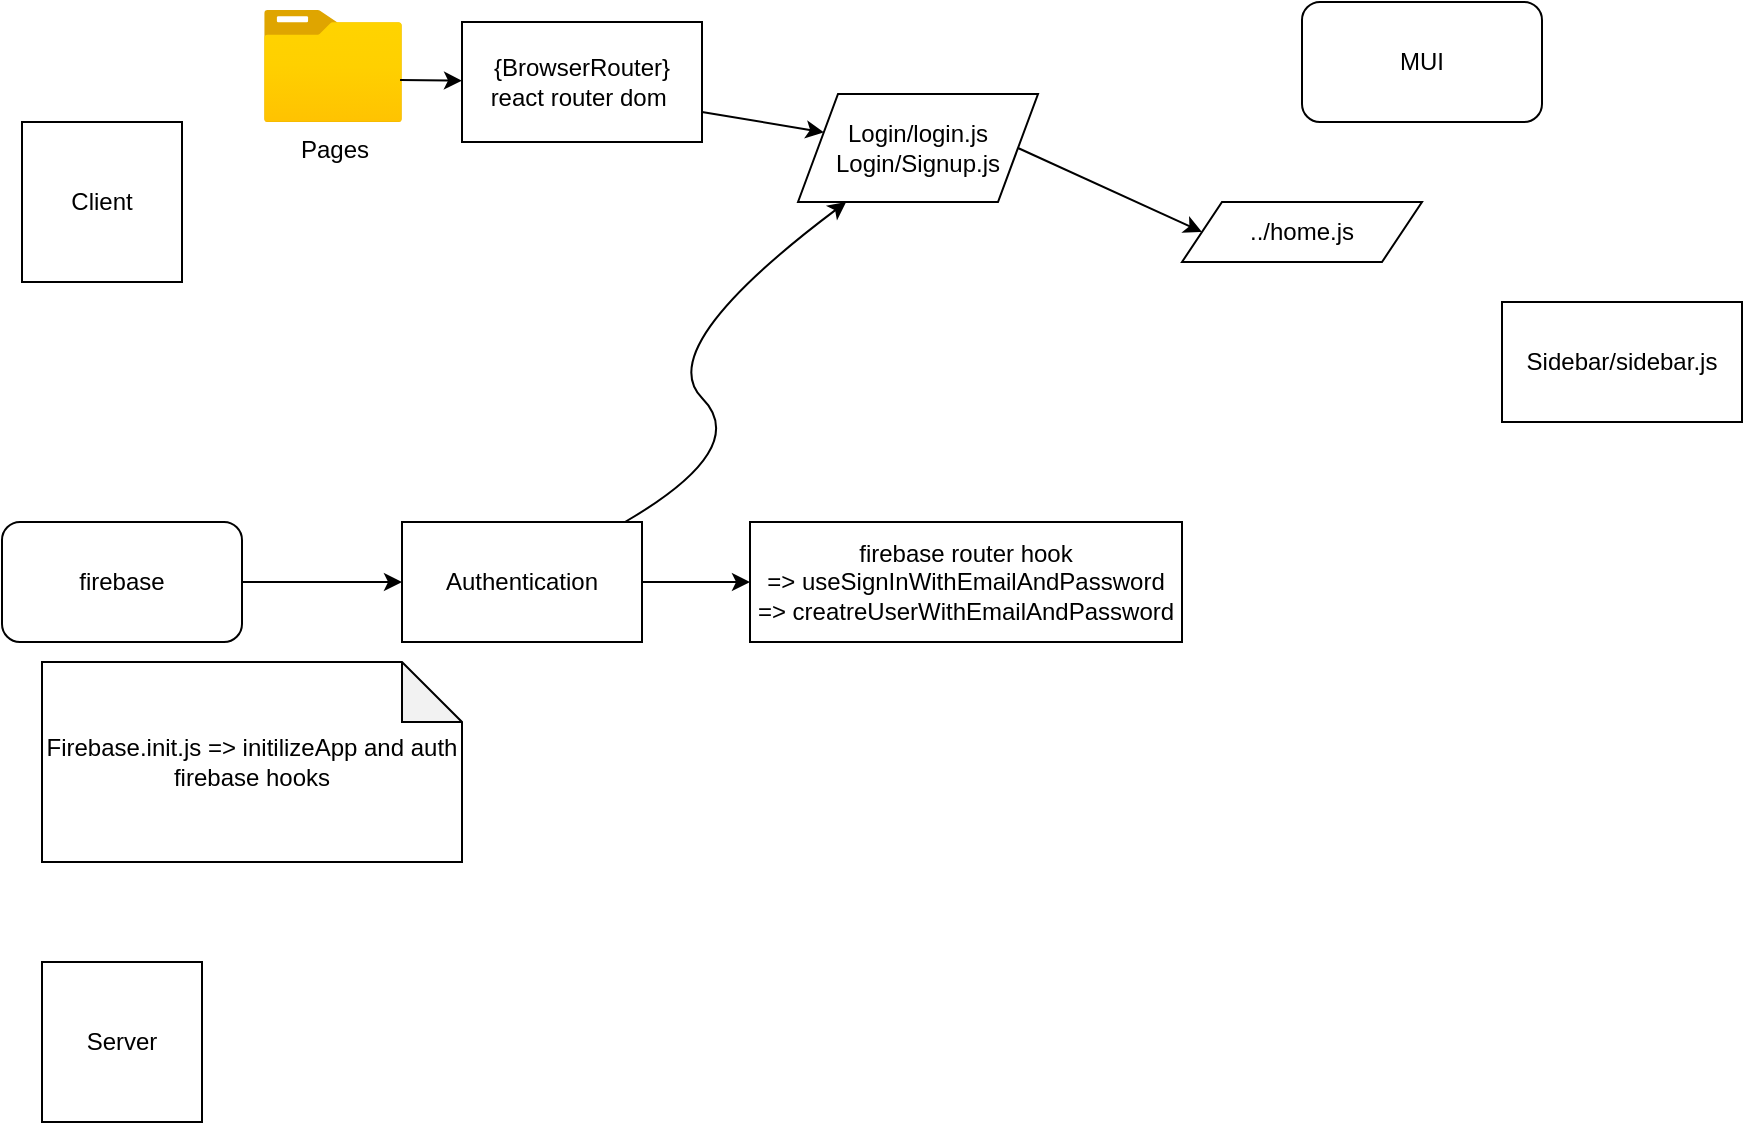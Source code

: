 <mxfile>
    <diagram id="gwv40QGwEeWv1w-gCwQf" name="Page-1">
        <mxGraphModel dx="1060" dy="773" grid="1" gridSize="10" guides="1" tooltips="1" connect="1" arrows="1" fold="1" page="1" pageScale="1" pageWidth="1600" pageHeight="1200" math="0" shadow="0">
            <root>
                <mxCell id="0"/>
                <mxCell id="1" parent="0"/>
                <mxCell id="2" value="Client" style="whiteSpace=wrap;html=1;aspect=fixed;" vertex="1" parent="1">
                    <mxGeometry x="50" y="70" width="80" height="80" as="geometry"/>
                </mxCell>
                <mxCell id="3" value="Server" style="whiteSpace=wrap;html=1;aspect=fixed;" vertex="1" parent="1">
                    <mxGeometry x="60" y="490" width="80" height="80" as="geometry"/>
                </mxCell>
                <mxCell id="4" value="firebase" style="rounded=1;whiteSpace=wrap;html=1;" vertex="1" parent="1">
                    <mxGeometry x="40" y="270" width="120" height="60" as="geometry"/>
                </mxCell>
                <mxCell id="5" value="Authentication" style="rounded=0;whiteSpace=wrap;html=1;" vertex="1" parent="1">
                    <mxGeometry x="240" y="270" width="120" height="60" as="geometry"/>
                </mxCell>
                <mxCell id="6" value="" style="endArrow=classic;html=1;" edge="1" parent="1" source="4" target="5">
                    <mxGeometry width="50" height="50" relative="1" as="geometry">
                        <mxPoint x="350" y="400" as="sourcePoint"/>
                        <mxPoint x="400" y="350" as="targetPoint"/>
                    </mxGeometry>
                </mxCell>
                <mxCell id="7" value="Firebase.init.js =&amp;gt; initilizeApp and auth&lt;br&gt;firebase hooks" style="shape=note;whiteSpace=wrap;html=1;backgroundOutline=1;darkOpacity=0.05;" vertex="1" parent="1">
                    <mxGeometry x="60" y="340" width="210" height="100" as="geometry"/>
                </mxCell>
                <mxCell id="9" value="Pages" style="aspect=fixed;html=1;points=[];align=center;image;fontSize=12;image=img/lib/azure2/general/Folder_Blank.svg;" vertex="1" parent="1">
                    <mxGeometry x="171" y="14" width="69" height="56.0" as="geometry"/>
                </mxCell>
                <mxCell id="11" value="" style="endArrow=classic;html=1;exitX=0.986;exitY=0.625;exitDx=0;exitDy=0;exitPerimeter=0;" edge="1" parent="1" source="9" target="13">
                    <mxGeometry width="50" height="50" relative="1" as="geometry">
                        <mxPoint x="350" y="370" as="sourcePoint"/>
                        <mxPoint x="230" y="120" as="targetPoint"/>
                    </mxGeometry>
                </mxCell>
                <mxCell id="13" value="{BrowserRouter} react router dom&amp;nbsp;" style="rounded=0;whiteSpace=wrap;html=1;" vertex="1" parent="1">
                    <mxGeometry x="270" y="20" width="120" height="60" as="geometry"/>
                </mxCell>
                <mxCell id="18" value="" style="endArrow=classic;html=1;exitX=1;exitY=0.5;exitDx=0;exitDy=0;entryX=0;entryY=0.5;entryDx=0;entryDy=0;" edge="1" parent="1" source="24" target="23">
                    <mxGeometry width="50" height="50" relative="1" as="geometry">
                        <mxPoint x="350" y="360" as="sourcePoint"/>
                        <mxPoint x="414" y="50" as="targetPoint"/>
                    </mxGeometry>
                </mxCell>
                <mxCell id="19" value="MUI" style="rounded=1;whiteSpace=wrap;html=1;" vertex="1" parent="1">
                    <mxGeometry x="690" y="10" width="120" height="60" as="geometry"/>
                </mxCell>
                <mxCell id="20" value="firebase router hook&lt;br&gt;=&amp;gt; useSignInWithEmailAndPassword&lt;br&gt;=&amp;gt; creatreUserWithEmailAndPassword" style="rounded=0;whiteSpace=wrap;html=1;" vertex="1" parent="1">
                    <mxGeometry x="414" y="270" width="216" height="60" as="geometry"/>
                </mxCell>
                <mxCell id="22" value="" style="endArrow=classic;html=1;exitX=1;exitY=0.5;exitDx=0;exitDy=0;" edge="1" parent="1" source="5" target="20">
                    <mxGeometry width="50" height="50" relative="1" as="geometry">
                        <mxPoint x="350" y="340" as="sourcePoint"/>
                        <mxPoint x="400" y="290" as="targetPoint"/>
                    </mxGeometry>
                </mxCell>
                <mxCell id="23" value="../home.js" style="shape=parallelogram;perimeter=parallelogramPerimeter;whiteSpace=wrap;html=1;fixedSize=1;" vertex="1" parent="1">
                    <mxGeometry x="630" y="110" width="120" height="30" as="geometry"/>
                </mxCell>
                <mxCell id="24" value="Login/login.js&lt;br&gt;Login/Signup.js" style="shape=parallelogram;perimeter=parallelogramPerimeter;whiteSpace=wrap;html=1;fixedSize=1;" vertex="1" parent="1">
                    <mxGeometry x="438" y="56" width="120" height="54" as="geometry"/>
                </mxCell>
                <mxCell id="25" value="" style="endArrow=classic;html=1;exitX=1;exitY=0.75;exitDx=0;exitDy=0;" edge="1" parent="1" source="13" target="24">
                    <mxGeometry width="50" height="50" relative="1" as="geometry">
                        <mxPoint x="350" y="340" as="sourcePoint"/>
                        <mxPoint x="400" y="290" as="targetPoint"/>
                    </mxGeometry>
                </mxCell>
                <mxCell id="26" value="" style="curved=1;endArrow=classic;html=1;" edge="1" parent="1" source="5" target="24">
                    <mxGeometry width="50" height="50" relative="1" as="geometry">
                        <mxPoint x="365" y="233" as="sourcePoint"/>
                        <mxPoint x="415" y="183" as="targetPoint"/>
                        <Array as="points">
                            <mxPoint x="415" y="233"/>
                            <mxPoint x="365" y="183"/>
                        </Array>
                    </mxGeometry>
                </mxCell>
                <mxCell id="27" value="Sidebar/sidebar.js" style="rounded=0;whiteSpace=wrap;html=1;" vertex="1" parent="1">
                    <mxGeometry x="790" y="160" width="120" height="60" as="geometry"/>
                </mxCell>
            </root>
        </mxGraphModel>
    </diagram>
</mxfile>